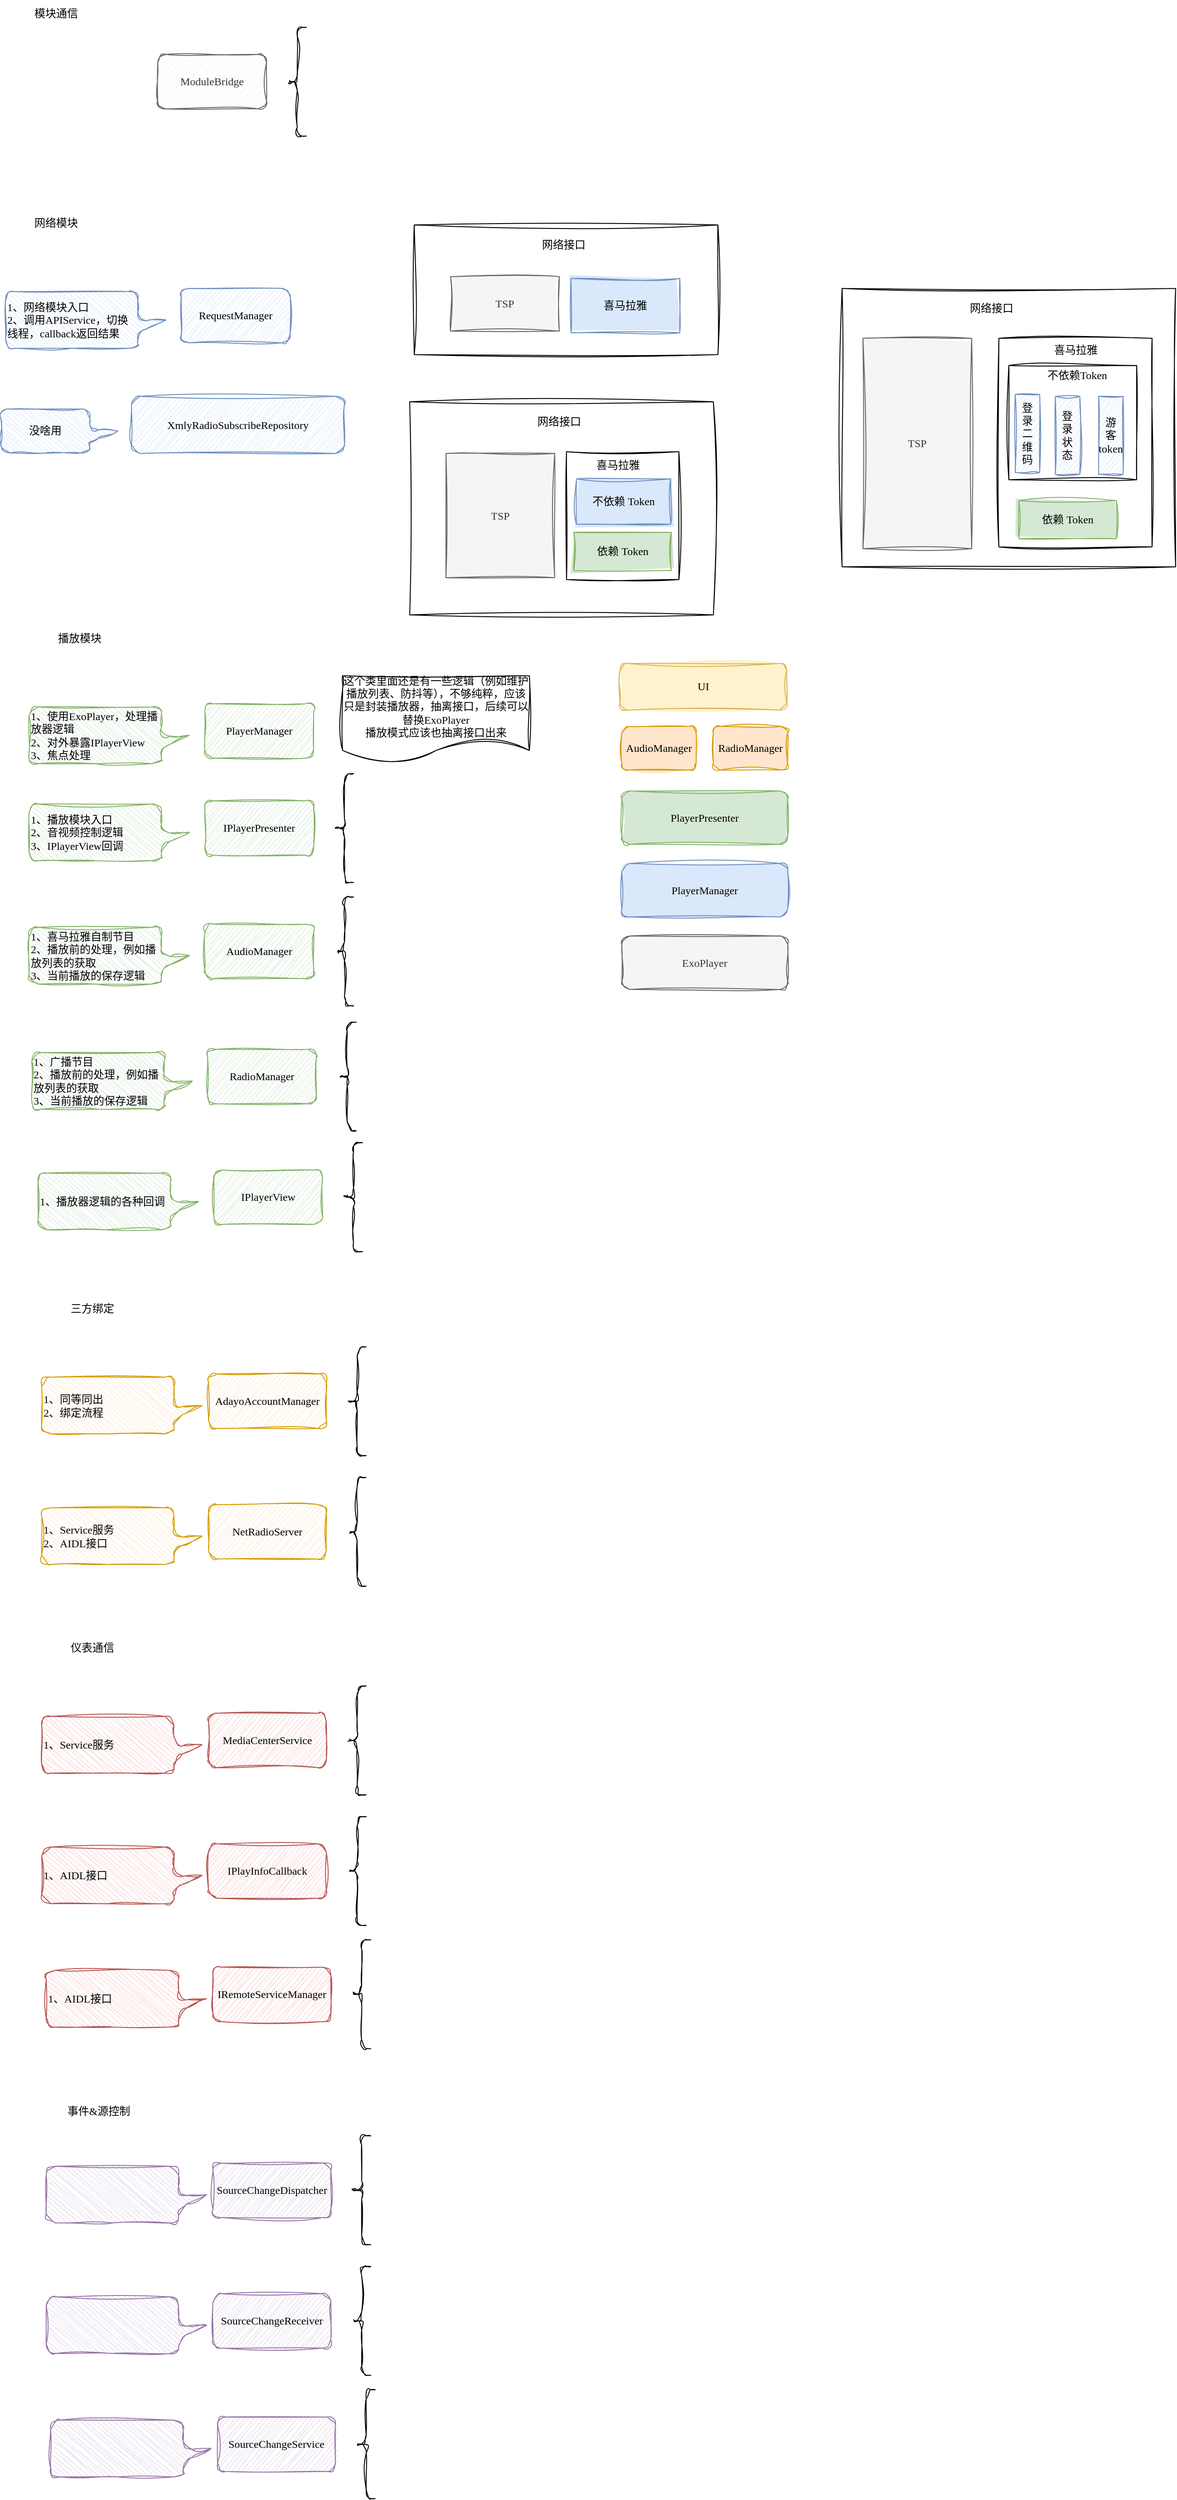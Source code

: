 <mxfile version="24.7.6">
  <diagram name="第 1 页" id="vZNRNvNg1LICzzsJC16B">
    <mxGraphModel dx="1450" dy="1026" grid="0" gridSize="10" guides="1" tooltips="1" connect="1" arrows="1" fold="1" page="0" pageScale="1" pageWidth="827" pageHeight="1169" math="0" shadow="0">
      <root>
        <mxCell id="0" />
        <mxCell id="1" parent="0" />
        <mxCell id="BzF6WY7H4D1moD96wcmC-8" value="" style="rounded=0;whiteSpace=wrap;html=1;sketch=1;jiggle=2;curveFitting=1;align=center;verticalAlign=middle;fontFamily=Comic Sans MS;fontSize=12;" vertex="1" parent="1">
          <mxGeometry x="381" y="33" width="335" height="143" as="geometry" />
        </mxCell>
        <mxCell id="rI_pii_pBIPFBuCm645B-1" value="ModuleBridge" style="rounded=1;whiteSpace=wrap;html=1;sketch=1;curveFitting=1;jiggle=2;fontFamily=Comic Sans MS;fillColor=#f5f5f5;strokeColor=#666666;fontColor=#333333;" parent="1" vertex="1">
          <mxGeometry x="98" y="-155" width="120" height="60" as="geometry" />
        </mxCell>
        <mxCell id="rI_pii_pBIPFBuCm645B-2" value="" style="shape=curlyBracket;whiteSpace=wrap;html=1;rounded=1;labelPosition=left;verticalLabelPosition=middle;align=right;verticalAlign=middle;sketch=1;jiggle=2;curveFitting=1;strokeColor=default;fontFamily=Comic Sans MS;fontSize=12;fontColor=default;fillColor=default;" parent="1" vertex="1">
          <mxGeometry x="242" y="-185" width="20" height="120" as="geometry" />
        </mxCell>
        <mxCell id="rI_pii_pBIPFBuCm645B-3" value="RequestManager" style="rounded=1;whiteSpace=wrap;html=1;sketch=1;curveFitting=1;jiggle=2;fontFamily=Comic Sans MS;fillColor=#dae8fc;strokeColor=#6c8ebf;" parent="1" vertex="1">
          <mxGeometry x="124" y="103" width="120" height="60" as="geometry" />
        </mxCell>
        <mxCell id="rI_pii_pBIPFBuCm645B-5" value="1、网络模块入口&lt;div&gt;2、调用APIService，切换线程，callback返回结果&lt;/div&gt;" style="shape=callout;whiteSpace=wrap;html=1;perimeter=calloutPerimeter;rounded=1;sketch=1;jiggle=2;curveFitting=1;strokeColor=#6c8ebf;align=left;verticalAlign=middle;fontFamily=Comic Sans MS;fontSize=12;fillColor=#dae8fc;flipV=0;flipH=0;direction=north;base=13;size=31;position=0.27;" parent="1" vertex="1">
          <mxGeometry x="-70" y="106.5" width="177" height="62.5" as="geometry" />
        </mxCell>
        <mxCell id="rI_pii_pBIPFBuCm645B-6" value="网络模块" style="text;html=1;align=center;verticalAlign=middle;whiteSpace=wrap;rounded=0;fontFamily=Comic Sans MS;fontSize=12;fontColor=default;" parent="1" vertex="1">
          <mxGeometry x="-44" y="16" width="60" height="30" as="geometry" />
        </mxCell>
        <mxCell id="rI_pii_pBIPFBuCm645B-7" value="XmlyRadioSubscribeRepository" style="rounded=1;whiteSpace=wrap;html=1;sketch=1;curveFitting=1;jiggle=2;fontFamily=Comic Sans MS;fillColor=#dae8fc;strokeColor=#6c8ebf;" parent="1" vertex="1">
          <mxGeometry x="69" y="222" width="235" height="63" as="geometry" />
        </mxCell>
        <mxCell id="rI_pii_pBIPFBuCm645B-8" value="没啥用" style="shape=callout;whiteSpace=wrap;html=1;perimeter=calloutPerimeter;rounded=1;sketch=1;jiggle=2;curveFitting=1;strokeColor=#6c8ebf;align=center;verticalAlign=middle;fontFamily=Comic Sans MS;fontSize=12;fillColor=#dae8fc;flipV=0;flipH=0;direction=north;base=13;size=31;position=0.27;" parent="1" vertex="1">
          <mxGeometry x="-75" y="236" width="129" height="48.5" as="geometry" />
        </mxCell>
        <mxCell id="rI_pii_pBIPFBuCm645B-10" value="PlayerManager" style="rounded=1;whiteSpace=wrap;html=1;sketch=1;curveFitting=1;jiggle=2;fontFamily=Comic Sans MS;fillColor=#d5e8d4;strokeColor=#82b366;" parent="1" vertex="1">
          <mxGeometry x="150" y="561" width="120" height="60" as="geometry" />
        </mxCell>
        <mxCell id="rI_pii_pBIPFBuCm645B-12" value="1、使用ExoPlayer，处理播放器逻辑&lt;div&gt;2、对外暴露IPlayerView&lt;/div&gt;&lt;div&gt;3、焦点处理&lt;/div&gt;" style="shape=callout;whiteSpace=wrap;html=1;perimeter=calloutPerimeter;rounded=1;sketch=1;jiggle=2;curveFitting=1;strokeColor=#82b366;align=left;verticalAlign=middle;fontFamily=Comic Sans MS;fontSize=12;fillColor=#d5e8d4;flipV=0;flipH=0;direction=north;base=13;size=31;position=0.27;" parent="1" vertex="1">
          <mxGeometry x="-44" y="564.5" width="177" height="62.5" as="geometry" />
        </mxCell>
        <mxCell id="rI_pii_pBIPFBuCm645B-13" value="播放模块" style="text;html=1;align=center;verticalAlign=middle;whiteSpace=wrap;rounded=0;fontFamily=Comic Sans MS;fontSize=12;fontColor=default;" parent="1" vertex="1">
          <mxGeometry x="-18" y="474" width="60" height="30" as="geometry" />
        </mxCell>
        <mxCell id="rI_pii_pBIPFBuCm645B-14" value="AudioManager" style="rounded=1;whiteSpace=wrap;html=1;sketch=1;curveFitting=1;jiggle=2;fontFamily=Comic Sans MS;fillColor=#d5e8d4;strokeColor=#82b366;" parent="1" vertex="1">
          <mxGeometry x="150" y="804" width="120" height="60" as="geometry" />
        </mxCell>
        <mxCell id="rI_pii_pBIPFBuCm645B-15" value="" style="shape=curlyBracket;whiteSpace=wrap;html=1;rounded=1;labelPosition=left;verticalLabelPosition=middle;align=right;verticalAlign=middle;sketch=1;jiggle=2;curveFitting=1;strokeColor=default;fontFamily=Comic Sans MS;fontSize=12;fontColor=default;fillColor=default;" parent="1" vertex="1">
          <mxGeometry x="294" y="774" width="20" height="120" as="geometry" />
        </mxCell>
        <mxCell id="rI_pii_pBIPFBuCm645B-16" value="1、喜马拉雅自制节目&lt;div&gt;2、播放前的处理，例如播放列表的获取&lt;div&gt;3、当前播放的保存逻辑&lt;/div&gt;&lt;/div&gt;" style="shape=callout;whiteSpace=wrap;html=1;perimeter=calloutPerimeter;rounded=1;sketch=1;jiggle=2;curveFitting=1;strokeColor=#82b366;align=left;verticalAlign=middle;fontFamily=Comic Sans MS;fontSize=12;fillColor=#d5e8d4;flipV=0;flipH=0;direction=north;base=13;size=31;position=0.27;" parent="1" vertex="1">
          <mxGeometry x="-44" y="807.5" width="177" height="62.5" as="geometry" />
        </mxCell>
        <mxCell id="rI_pii_pBIPFBuCm645B-18" value="IPlayerPresenter" style="rounded=1;whiteSpace=wrap;html=1;sketch=1;curveFitting=1;jiggle=2;fontFamily=Comic Sans MS;fillColor=#d5e8d4;strokeColor=#82b366;" parent="1" vertex="1">
          <mxGeometry x="150" y="668" width="120" height="60" as="geometry" />
        </mxCell>
        <mxCell id="rI_pii_pBIPFBuCm645B-19" value="" style="shape=curlyBracket;whiteSpace=wrap;html=1;rounded=1;labelPosition=left;verticalLabelPosition=middle;align=right;verticalAlign=middle;sketch=1;jiggle=2;curveFitting=1;strokeColor=default;fontFamily=Comic Sans MS;fontSize=12;fontColor=default;fillColor=default;" parent="1" vertex="1">
          <mxGeometry x="294" y="638" width="20" height="120" as="geometry" />
        </mxCell>
        <mxCell id="rI_pii_pBIPFBuCm645B-20" value="1、播放模块入口&lt;div&gt;2、音视频控制逻辑&lt;/div&gt;&lt;div&gt;3、&lt;span style=&quot;background-color: initial;&quot;&gt;IPlayerView回调&lt;/span&gt;&lt;/div&gt;" style="shape=callout;whiteSpace=wrap;html=1;perimeter=calloutPerimeter;rounded=1;sketch=1;jiggle=2;curveFitting=1;strokeColor=#82b366;align=left;verticalAlign=middle;fontFamily=Comic Sans MS;fontSize=12;fillColor=#d5e8d4;flipV=0;flipH=0;direction=north;base=13;size=31;position=0.27;" parent="1" vertex="1">
          <mxGeometry x="-44" y="671.5" width="177" height="62.5" as="geometry" />
        </mxCell>
        <mxCell id="rI_pii_pBIPFBuCm645B-21" value="AdayoAccountManager" style="rounded=1;whiteSpace=wrap;html=1;sketch=1;curveFitting=1;jiggle=2;fontFamily=Comic Sans MS;fillColor=#ffe6cc;strokeColor=#d79b00;" parent="1" vertex="1">
          <mxGeometry x="154" y="1300" width="130" height="60" as="geometry" />
        </mxCell>
        <mxCell id="rI_pii_pBIPFBuCm645B-22" value="" style="shape=curlyBracket;whiteSpace=wrap;html=1;rounded=1;labelPosition=left;verticalLabelPosition=middle;align=right;verticalAlign=middle;sketch=1;jiggle=2;curveFitting=1;strokeColor=default;fontFamily=Comic Sans MS;fontSize=12;fontColor=default;fillColor=default;" parent="1" vertex="1">
          <mxGeometry x="308" y="1270" width="20" height="120" as="geometry" />
        </mxCell>
        <mxCell id="rI_pii_pBIPFBuCm645B-23" value="1、同等同出&lt;br&gt;2、绑定流程" style="shape=callout;whiteSpace=wrap;html=1;perimeter=calloutPerimeter;rounded=1;sketch=1;jiggle=2;curveFitting=1;strokeColor=#d79b00;align=left;verticalAlign=middle;fontFamily=Comic Sans MS;fontSize=12;fillColor=#ffe6cc;flipV=0;flipH=0;direction=north;base=13;size=31;position=0.27;" parent="1" vertex="1">
          <mxGeometry x="-30" y="1303.5" width="177" height="62.5" as="geometry" />
        </mxCell>
        <mxCell id="rI_pii_pBIPFBuCm645B-24" value="三方绑定" style="text;html=1;align=center;verticalAlign=middle;whiteSpace=wrap;rounded=0;fontFamily=Comic Sans MS;fontSize=12;fontColor=default;" parent="1" vertex="1">
          <mxGeometry x="-4" y="1213" width="60" height="30" as="geometry" />
        </mxCell>
        <mxCell id="rI_pii_pBIPFBuCm645B-25" value="NetRadioServer" style="rounded=1;whiteSpace=wrap;html=1;sketch=1;curveFitting=1;jiggle=2;fontFamily=Comic Sans MS;fillColor=#ffe6cc;strokeColor=#d79b00;" parent="1" vertex="1">
          <mxGeometry x="154" y="1444" width="130" height="60" as="geometry" />
        </mxCell>
        <mxCell id="rI_pii_pBIPFBuCm645B-26" value="" style="shape=curlyBracket;whiteSpace=wrap;html=1;rounded=1;labelPosition=left;verticalLabelPosition=middle;align=right;verticalAlign=middle;sketch=1;jiggle=2;curveFitting=1;strokeColor=default;fontFamily=Comic Sans MS;fontSize=12;fontColor=default;fillColor=default;" parent="1" vertex="1">
          <mxGeometry x="308" y="1414" width="20" height="120" as="geometry" />
        </mxCell>
        <mxCell id="rI_pii_pBIPFBuCm645B-27" value="1、Service服务&lt;div&gt;2、AIDL接口&lt;/div&gt;" style="shape=callout;whiteSpace=wrap;html=1;perimeter=calloutPerimeter;rounded=1;sketch=1;jiggle=2;curveFitting=1;strokeColor=#d79b00;align=left;verticalAlign=middle;fontFamily=Comic Sans MS;fontSize=12;fillColor=#ffe6cc;flipV=0;flipH=0;direction=north;base=13;size=31;position=0.27;" parent="1" vertex="1">
          <mxGeometry x="-30" y="1447.5" width="177" height="62.5" as="geometry" />
        </mxCell>
        <mxCell id="rI_pii_pBIPFBuCm645B-29" value="这个类里面还是有一些逻辑（例如维护播放列表、防抖等），不够纯粹，应该只是封装播放器，抽离接口，后续可以替换ExoPlayer&lt;div&gt;播放模式应该也抽离接口出来&lt;/div&gt;" style="shape=document;whiteSpace=wrap;html=1;boundedLbl=1;rounded=1;sketch=1;jiggle=2;curveFitting=1;strokeColor=default;align=center;verticalAlign=middle;fontFamily=Comic Sans MS;fontSize=12;fontColor=default;fillColor=default;" parent="1" vertex="1">
          <mxGeometry x="302" y="530" width="206" height="97" as="geometry" />
        </mxCell>
        <mxCell id="rI_pii_pBIPFBuCm645B-30" value="RadioManager" style="rounded=1;whiteSpace=wrap;html=1;sketch=1;curveFitting=1;jiggle=2;fontFamily=Comic Sans MS;fillColor=#d5e8d4;strokeColor=#82b366;" parent="1" vertex="1">
          <mxGeometry x="153" y="942" width="120" height="60" as="geometry" />
        </mxCell>
        <mxCell id="rI_pii_pBIPFBuCm645B-31" value="" style="shape=curlyBracket;whiteSpace=wrap;html=1;rounded=1;labelPosition=left;verticalLabelPosition=middle;align=right;verticalAlign=middle;sketch=1;jiggle=2;curveFitting=1;strokeColor=default;fontFamily=Comic Sans MS;fontSize=12;fontColor=default;fillColor=default;" parent="1" vertex="1">
          <mxGeometry x="297" y="912" width="20" height="120" as="geometry" />
        </mxCell>
        <mxCell id="rI_pii_pBIPFBuCm645B-32" value="1、广播节目&lt;div&gt;2、&lt;span style=&quot;background-color: initial;&quot;&gt;播放前的处理，例如播放列表的获取&lt;/span&gt;&lt;/div&gt;&lt;div&gt;3、当前播放的保存逻辑&lt;/div&gt;" style="shape=callout;whiteSpace=wrap;html=1;perimeter=calloutPerimeter;rounded=1;sketch=1;jiggle=2;curveFitting=1;strokeColor=#82b366;align=left;verticalAlign=middle;fontFamily=Comic Sans MS;fontSize=12;fillColor=#d5e8d4;flipV=0;flipH=0;direction=north;base=13;size=31;position=0.27;" parent="1" vertex="1">
          <mxGeometry x="-41" y="945.5" width="177" height="62.5" as="geometry" />
        </mxCell>
        <mxCell id="aCMh7m9hiYbjE-_qJLpg-1" value="IPlayerView" style="rounded=1;whiteSpace=wrap;html=1;sketch=1;curveFitting=1;jiggle=2;fontFamily=Comic Sans MS;fillColor=#d5e8d4;strokeColor=#82b366;" parent="1" vertex="1">
          <mxGeometry x="160" y="1075" width="120" height="60" as="geometry" />
        </mxCell>
        <mxCell id="aCMh7m9hiYbjE-_qJLpg-2" value="" style="shape=curlyBracket;whiteSpace=wrap;html=1;rounded=1;labelPosition=left;verticalLabelPosition=middle;align=right;verticalAlign=middle;sketch=1;jiggle=2;curveFitting=1;strokeColor=default;fontFamily=Comic Sans MS;fontSize=12;fontColor=default;fillColor=default;" parent="1" vertex="1">
          <mxGeometry x="304" y="1045" width="20" height="120" as="geometry" />
        </mxCell>
        <mxCell id="aCMh7m9hiYbjE-_qJLpg-3" value="1、播放器逻辑的各种回调" style="shape=callout;whiteSpace=wrap;html=1;perimeter=calloutPerimeter;rounded=1;sketch=1;jiggle=2;curveFitting=1;strokeColor=#82b366;align=left;verticalAlign=middle;fontFamily=Comic Sans MS;fontSize=12;fillColor=#d5e8d4;flipV=0;flipH=0;direction=north;base=13;size=31;position=0.27;" parent="1" vertex="1">
          <mxGeometry x="-34" y="1078.5" width="177" height="62.5" as="geometry" />
        </mxCell>
        <mxCell id="aCMh7m9hiYbjE-_qJLpg-4" value="模块通信" style="text;html=1;align=center;verticalAlign=middle;whiteSpace=wrap;rounded=0;fontFamily=Comic Sans MS;fontSize=12;fontColor=default;" parent="1" vertex="1">
          <mxGeometry x="-44" y="-215" width="60" height="30" as="geometry" />
        </mxCell>
        <mxCell id="aCMh7m9hiYbjE-_qJLpg-6" value="ExoPlayer" style="rounded=1;whiteSpace=wrap;html=1;sketch=1;jiggle=2;curveFitting=1;strokeColor=#666666;align=center;verticalAlign=middle;fontFamily=Comic Sans MS;fontSize=12;fontColor=#333333;fillColor=#f5f5f5;fillStyle=solid;" parent="1" vertex="1">
          <mxGeometry x="610" y="817" width="183" height="59" as="geometry" />
        </mxCell>
        <mxCell id="aCMh7m9hiYbjE-_qJLpg-7" value="PlayerManager" style="rounded=1;whiteSpace=wrap;html=1;sketch=1;jiggle=2;curveFitting=1;strokeColor=#6c8ebf;align=center;verticalAlign=middle;fontFamily=Comic Sans MS;fontSize=12;fillColor=#dae8fc;fillStyle=solid;" parent="1" vertex="1">
          <mxGeometry x="610" y="737" width="183" height="59" as="geometry" />
        </mxCell>
        <mxCell id="aCMh7m9hiYbjE-_qJLpg-8" value="PlayerPresenter" style="rounded=1;whiteSpace=wrap;html=1;sketch=1;jiggle=2;curveFitting=1;strokeColor=#82b366;align=center;verticalAlign=middle;fontFamily=Comic Sans MS;fontSize=12;fontColor=default;fillColor=#d5e8d4;fillStyle=solid;" parent="1" vertex="1">
          <mxGeometry x="610" y="657" width="183" height="59" as="geometry" />
        </mxCell>
        <mxCell id="aCMh7m9hiYbjE-_qJLpg-12" value="AudioManager" style="rounded=1;whiteSpace=wrap;html=1;sketch=1;jiggle=2;curveFitting=1;strokeColor=#d79b00;align=center;verticalAlign=middle;fontFamily=Comic Sans MS;fontSize=12;fillColor=#ffe6cc;fillStyle=solid;" parent="1" vertex="1">
          <mxGeometry x="610" y="586" width="82" height="48" as="geometry" />
        </mxCell>
        <mxCell id="aCMh7m9hiYbjE-_qJLpg-13" value="RadioManager" style="rounded=1;whiteSpace=wrap;html=1;sketch=1;jiggle=2;curveFitting=1;strokeColor=#d79b00;align=center;verticalAlign=middle;fontFamily=Comic Sans MS;fontSize=12;fillColor=#ffe6cc;fillStyle=solid;" parent="1" vertex="1">
          <mxGeometry x="711" y="586" width="82" height="48" as="geometry" />
        </mxCell>
        <mxCell id="aCMh7m9hiYbjE-_qJLpg-14" value="UI" style="rounded=1;whiteSpace=wrap;html=1;sketch=1;jiggle=2;curveFitting=1;strokeColor=#d6b656;align=center;verticalAlign=middle;fontFamily=Comic Sans MS;fontSize=12;fillColor=#fff2cc;fillStyle=solid;" parent="1" vertex="1">
          <mxGeometry x="608" y="516.5" width="184" height="51.5" as="geometry" />
        </mxCell>
        <mxCell id="aCMh7m9hiYbjE-_qJLpg-15" value="MediaCenterService" style="rounded=1;whiteSpace=wrap;html=1;sketch=1;curveFitting=1;jiggle=2;fontFamily=Comic Sans MS;fillColor=#f8cecc;strokeColor=#b85450;" parent="1" vertex="1">
          <mxGeometry x="154" y="1674" width="130" height="60" as="geometry" />
        </mxCell>
        <mxCell id="aCMh7m9hiYbjE-_qJLpg-16" value="" style="shape=curlyBracket;whiteSpace=wrap;html=1;rounded=1;labelPosition=left;verticalLabelPosition=middle;align=right;verticalAlign=middle;sketch=1;jiggle=2;curveFitting=1;strokeColor=default;fontFamily=Comic Sans MS;fontSize=12;fontColor=default;fillColor=default;" parent="1" vertex="1">
          <mxGeometry x="308" y="1644" width="20" height="120" as="geometry" />
        </mxCell>
        <mxCell id="aCMh7m9hiYbjE-_qJLpg-17" value="1、Service服务" style="shape=callout;whiteSpace=wrap;html=1;perimeter=calloutPerimeter;rounded=1;sketch=1;jiggle=2;curveFitting=1;strokeColor=#b85450;align=left;verticalAlign=middle;fontFamily=Comic Sans MS;fontSize=12;fillColor=#f8cecc;flipV=0;flipH=0;direction=north;base=13;size=31;position=0.27;" parent="1" vertex="1">
          <mxGeometry x="-30" y="1677.5" width="177" height="62.5" as="geometry" />
        </mxCell>
        <mxCell id="aCMh7m9hiYbjE-_qJLpg-18" value="仪表通信" style="text;html=1;align=center;verticalAlign=middle;whiteSpace=wrap;rounded=0;fontFamily=Comic Sans MS;fontSize=12;fontColor=default;" parent="1" vertex="1">
          <mxGeometry x="-4" y="1587" width="60" height="30" as="geometry" />
        </mxCell>
        <mxCell id="aCMh7m9hiYbjE-_qJLpg-19" value="IPlayInfoCallback" style="rounded=1;whiteSpace=wrap;html=1;sketch=1;curveFitting=1;jiggle=2;fontFamily=Comic Sans MS;fillColor=#f8cecc;strokeColor=#b85450;" parent="1" vertex="1">
          <mxGeometry x="154" y="1818" width="130" height="60" as="geometry" />
        </mxCell>
        <mxCell id="aCMh7m9hiYbjE-_qJLpg-20" value="" style="shape=curlyBracket;whiteSpace=wrap;html=1;rounded=1;labelPosition=left;verticalLabelPosition=middle;align=right;verticalAlign=middle;sketch=1;jiggle=2;curveFitting=1;strokeColor=default;fontFamily=Comic Sans MS;fontSize=12;fontColor=default;fillColor=default;" parent="1" vertex="1">
          <mxGeometry x="308" y="1788" width="20" height="120" as="geometry" />
        </mxCell>
        <mxCell id="aCMh7m9hiYbjE-_qJLpg-21" value="1、&lt;span style=&quot;background-color: initial;&quot;&gt;AIDL接口&lt;/span&gt;" style="shape=callout;whiteSpace=wrap;html=1;perimeter=calloutPerimeter;rounded=1;sketch=1;jiggle=2;curveFitting=1;strokeColor=#b85450;align=left;verticalAlign=middle;fontFamily=Comic Sans MS;fontSize=12;fillColor=#f8cecc;flipV=0;flipH=0;direction=north;base=13;size=31;position=0.27;" parent="1" vertex="1">
          <mxGeometry x="-30" y="1821.5" width="177" height="62.5" as="geometry" />
        </mxCell>
        <mxCell id="aCMh7m9hiYbjE-_qJLpg-22" value="IRemoteServiceManager" style="rounded=1;whiteSpace=wrap;html=1;sketch=1;curveFitting=1;jiggle=2;fontFamily=Comic Sans MS;fillColor=#f8cecc;strokeColor=#b85450;" parent="1" vertex="1">
          <mxGeometry x="159" y="1954" width="130" height="60" as="geometry" />
        </mxCell>
        <mxCell id="aCMh7m9hiYbjE-_qJLpg-23" value="" style="shape=curlyBracket;whiteSpace=wrap;html=1;rounded=1;labelPosition=left;verticalLabelPosition=middle;align=right;verticalAlign=middle;sketch=1;jiggle=2;curveFitting=1;strokeColor=default;fontFamily=Comic Sans MS;fontSize=12;fontColor=default;fillColor=default;" parent="1" vertex="1">
          <mxGeometry x="313" y="1924" width="20" height="120" as="geometry" />
        </mxCell>
        <mxCell id="aCMh7m9hiYbjE-_qJLpg-24" value="1、&lt;span style=&quot;background-color: initial;&quot;&gt;AIDL接口&lt;/span&gt;" style="shape=callout;whiteSpace=wrap;html=1;perimeter=calloutPerimeter;rounded=1;sketch=1;jiggle=2;curveFitting=1;strokeColor=#b85450;align=left;verticalAlign=middle;fontFamily=Comic Sans MS;fontSize=12;fillColor=#f8cecc;flipV=0;flipH=0;direction=north;base=13;size=31;position=0.27;" parent="1" vertex="1">
          <mxGeometry x="-25" y="1957.5" width="177" height="62.5" as="geometry" />
        </mxCell>
        <mxCell id="aCMh7m9hiYbjE-_qJLpg-25" value="SourceChangeDispatcher" style="rounded=1;whiteSpace=wrap;html=1;sketch=1;curveFitting=1;jiggle=2;fontFamily=Comic Sans MS;fillColor=#e1d5e7;strokeColor=#9673a6;" parent="1" vertex="1">
          <mxGeometry x="159" y="2170" width="130" height="60" as="geometry" />
        </mxCell>
        <mxCell id="aCMh7m9hiYbjE-_qJLpg-26" value="" style="shape=curlyBracket;whiteSpace=wrap;html=1;rounded=1;labelPosition=left;verticalLabelPosition=middle;align=right;verticalAlign=middle;sketch=1;jiggle=2;curveFitting=1;strokeColor=default;fontFamily=Comic Sans MS;fontSize=12;fontColor=default;fillColor=default;" parent="1" vertex="1">
          <mxGeometry x="313" y="2140" width="20" height="120" as="geometry" />
        </mxCell>
        <mxCell id="aCMh7m9hiYbjE-_qJLpg-27" value="" style="shape=callout;whiteSpace=wrap;html=1;perimeter=calloutPerimeter;rounded=1;sketch=1;jiggle=2;curveFitting=1;strokeColor=#9673a6;align=left;verticalAlign=middle;fontFamily=Comic Sans MS;fontSize=12;fillColor=#e1d5e7;flipV=0;flipH=0;direction=north;base=13;size=31;position=0.27;" parent="1" vertex="1">
          <mxGeometry x="-25" y="2173.5" width="177" height="62.5" as="geometry" />
        </mxCell>
        <mxCell id="aCMh7m9hiYbjE-_qJLpg-28" value="事件&amp;amp;源控制" style="text;html=1;align=center;verticalAlign=middle;whiteSpace=wrap;rounded=0;fontFamily=Comic Sans MS;fontSize=12;fontColor=default;" parent="1" vertex="1">
          <mxGeometry x="-4" y="2098" width="74" height="30" as="geometry" />
        </mxCell>
        <mxCell id="aCMh7m9hiYbjE-_qJLpg-29" value="SourceChangeReceiver" style="rounded=1;whiteSpace=wrap;html=1;sketch=1;curveFitting=1;jiggle=2;fontFamily=Comic Sans MS;fillColor=#e1d5e7;strokeColor=#9673a6;" parent="1" vertex="1">
          <mxGeometry x="159" y="2314" width="130" height="60" as="geometry" />
        </mxCell>
        <mxCell id="aCMh7m9hiYbjE-_qJLpg-30" value="" style="shape=curlyBracket;whiteSpace=wrap;html=1;rounded=1;labelPosition=left;verticalLabelPosition=middle;align=right;verticalAlign=middle;sketch=1;jiggle=2;curveFitting=1;strokeColor=default;fontFamily=Comic Sans MS;fontSize=12;fontColor=default;fillColor=default;" parent="1" vertex="1">
          <mxGeometry x="313" y="2284" width="20" height="120" as="geometry" />
        </mxCell>
        <mxCell id="aCMh7m9hiYbjE-_qJLpg-31" value="" style="shape=callout;whiteSpace=wrap;html=1;perimeter=calloutPerimeter;rounded=1;sketch=1;jiggle=2;curveFitting=1;strokeColor=#9673a6;align=left;verticalAlign=middle;fontFamily=Comic Sans MS;fontSize=12;fillColor=#e1d5e7;flipV=0;flipH=0;direction=north;base=13;size=31;position=0.27;" parent="1" vertex="1">
          <mxGeometry x="-25" y="2317.5" width="177" height="62.5" as="geometry" />
        </mxCell>
        <mxCell id="aCMh7m9hiYbjE-_qJLpg-32" value="SourceChangeService" style="rounded=1;whiteSpace=wrap;html=1;sketch=1;curveFitting=1;jiggle=2;fontFamily=Comic Sans MS;fillColor=#e1d5e7;strokeColor=#9673a6;" parent="1" vertex="1">
          <mxGeometry x="164" y="2450" width="130" height="60" as="geometry" />
        </mxCell>
        <mxCell id="aCMh7m9hiYbjE-_qJLpg-33" value="" style="shape=curlyBracket;whiteSpace=wrap;html=1;rounded=1;labelPosition=left;verticalLabelPosition=middle;align=right;verticalAlign=middle;sketch=1;jiggle=2;curveFitting=1;strokeColor=default;fontFamily=Comic Sans MS;fontSize=12;fontColor=default;fillColor=default;" parent="1" vertex="1">
          <mxGeometry x="318" y="2420" width="20" height="120" as="geometry" />
        </mxCell>
        <mxCell id="aCMh7m9hiYbjE-_qJLpg-34" value="" style="shape=callout;whiteSpace=wrap;html=1;perimeter=calloutPerimeter;rounded=1;sketch=1;jiggle=2;curveFitting=1;strokeColor=#9673a6;align=left;verticalAlign=middle;fontFamily=Comic Sans MS;fontSize=12;fillColor=#e1d5e7;flipV=0;flipH=0;direction=north;base=13;size=31;position=0.27;" parent="1" vertex="1">
          <mxGeometry x="-20" y="2453.5" width="177" height="62.5" as="geometry" />
        </mxCell>
        <mxCell id="BzF6WY7H4D1moD96wcmC-2" value="TSP" style="rounded=0;whiteSpace=wrap;html=1;sketch=1;jiggle=2;curveFitting=1;strokeColor=#666666;align=center;verticalAlign=middle;fontFamily=Comic Sans MS;fontSize=12;fontColor=#333333;fillColor=#f5f5f5;fillStyle=solid;" vertex="1" parent="1">
          <mxGeometry x="421" y="90" width="120" height="60" as="geometry" />
        </mxCell>
        <mxCell id="BzF6WY7H4D1moD96wcmC-3" value="喜马拉雅" style="rounded=0;whiteSpace=wrap;html=1;sketch=1;jiggle=2;curveFitting=1;strokeColor=#6c8ebf;align=center;verticalAlign=middle;fontFamily=Comic Sans MS;fontSize=12;fontColor=default;fillColor=#dae8fc;fillStyle=solid;" vertex="1" parent="1">
          <mxGeometry x="554" y="92" width="120" height="60" as="geometry" />
        </mxCell>
        <mxCell id="BzF6WY7H4D1moD96wcmC-9" value="网络接口" style="text;html=1;align=center;verticalAlign=middle;whiteSpace=wrap;rounded=0;fontFamily=Comic Sans MS;fontSize=12;fontColor=default;" vertex="1" parent="1">
          <mxGeometry x="516" y="40" width="60" height="30" as="geometry" />
        </mxCell>
        <mxCell id="BzF6WY7H4D1moD96wcmC-10" value="" style="rounded=0;whiteSpace=wrap;html=1;sketch=1;jiggle=2;curveFitting=1;align=center;verticalAlign=middle;fontFamily=Comic Sans MS;fontSize=12;" vertex="1" parent="1">
          <mxGeometry x="376" y="228" width="335" height="235" as="geometry" />
        </mxCell>
        <mxCell id="BzF6WY7H4D1moD96wcmC-11" value="TSP" style="rounded=0;whiteSpace=wrap;html=1;sketch=1;jiggle=2;curveFitting=1;strokeColor=#666666;align=center;verticalAlign=middle;fontFamily=Comic Sans MS;fontSize=12;fontColor=#333333;fillColor=#f5f5f5;fillStyle=solid;" vertex="1" parent="1">
          <mxGeometry x="416" y="285" width="120" height="137" as="geometry" />
        </mxCell>
        <mxCell id="BzF6WY7H4D1moD96wcmC-17" value="" style="rounded=0;whiteSpace=wrap;html=1;sketch=1;jiggle=2;curveFitting=1;align=center;verticalAlign=middle;fontFamily=Comic Sans MS;fontSize=12;" vertex="1" parent="1">
          <mxGeometry x="549" y="283" width="124" height="141" as="geometry" />
        </mxCell>
        <mxCell id="BzF6WY7H4D1moD96wcmC-12" value="不依赖 Token" style="rounded=0;whiteSpace=wrap;html=1;sketch=1;jiggle=2;curveFitting=1;strokeColor=#6c8ebf;align=center;verticalAlign=middle;fontFamily=Comic Sans MS;fontSize=12;fontColor=default;fillColor=#dae8fc;fillStyle=solid;" vertex="1" parent="1">
          <mxGeometry x="560" y="313" width="104" height="50" as="geometry" />
        </mxCell>
        <mxCell id="BzF6WY7H4D1moD96wcmC-13" value="网络接口" style="text;html=1;align=center;verticalAlign=middle;whiteSpace=wrap;rounded=0;fontFamily=Comic Sans MS;fontSize=12;fontColor=default;" vertex="1" parent="1">
          <mxGeometry x="511" y="235" width="60" height="30" as="geometry" />
        </mxCell>
        <mxCell id="BzF6WY7H4D1moD96wcmC-14" value="依赖 Token" style="rounded=0;whiteSpace=wrap;html=1;sketch=1;jiggle=2;curveFitting=1;strokeColor=#82b366;align=center;verticalAlign=middle;fontFamily=Comic Sans MS;fontSize=12;fillColor=#d5e8d4;fillStyle=solid;" vertex="1" parent="1">
          <mxGeometry x="557" y="372" width="107.5" height="42" as="geometry" />
        </mxCell>
        <mxCell id="BzF6WY7H4D1moD96wcmC-18" value="喜马拉雅" style="text;html=1;align=center;verticalAlign=middle;whiteSpace=wrap;rounded=0;fontFamily=Comic Sans MS;fontSize=12;fontColor=default;" vertex="1" parent="1">
          <mxGeometry x="576" y="283" width="60" height="30" as="geometry" />
        </mxCell>
        <mxCell id="BzF6WY7H4D1moD96wcmC-26" value="" style="rounded=0;whiteSpace=wrap;html=1;sketch=1;jiggle=2;curveFitting=1;align=center;verticalAlign=middle;fontFamily=Comic Sans MS;fontSize=12;" vertex="1" parent="1">
          <mxGeometry x="853" y="103" width="368" height="307" as="geometry" />
        </mxCell>
        <mxCell id="BzF6WY7H4D1moD96wcmC-27" value="TSP" style="rounded=0;whiteSpace=wrap;html=1;sketch=1;jiggle=2;curveFitting=1;strokeColor=#666666;align=center;verticalAlign=middle;fontFamily=Comic Sans MS;fontSize=12;fontColor=#333333;fillColor=#f5f5f5;fillStyle=solid;" vertex="1" parent="1">
          <mxGeometry x="876" y="158" width="120" height="232" as="geometry" />
        </mxCell>
        <mxCell id="BzF6WY7H4D1moD96wcmC-28" value="" style="rounded=0;whiteSpace=wrap;html=1;sketch=1;jiggle=2;curveFitting=1;align=center;verticalAlign=middle;fontFamily=Comic Sans MS;fontSize=12;" vertex="1" parent="1">
          <mxGeometry x="1026" y="158" width="169" height="230" as="geometry" />
        </mxCell>
        <mxCell id="BzF6WY7H4D1moD96wcmC-29" value="" style="rounded=0;whiteSpace=wrap;html=1;sketch=1;jiggle=2;curveFitting=1;align=center;verticalAlign=middle;fontFamily=Comic Sans MS;fontSize=12;fillStyle=solid;" vertex="1" parent="1">
          <mxGeometry x="1037" y="188" width="141" height="126" as="geometry" />
        </mxCell>
        <mxCell id="BzF6WY7H4D1moD96wcmC-30" value="网络接口" style="text;html=1;align=center;verticalAlign=middle;whiteSpace=wrap;rounded=0;fontFamily=Comic Sans MS;fontSize=12;fontColor=default;" vertex="1" parent="1">
          <mxGeometry x="988" y="110" width="60" height="30" as="geometry" />
        </mxCell>
        <mxCell id="BzF6WY7H4D1moD96wcmC-31" value="依赖 Token" style="rounded=0;whiteSpace=wrap;html=1;sketch=1;jiggle=2;curveFitting=1;strokeColor=#82b366;align=center;verticalAlign=middle;fontFamily=Comic Sans MS;fontSize=12;fillColor=#d5e8d4;fillStyle=solid;" vertex="1" parent="1">
          <mxGeometry x="1048" y="337" width="107.5" height="42" as="geometry" />
        </mxCell>
        <mxCell id="BzF6WY7H4D1moD96wcmC-32" value="喜马拉雅" style="text;html=1;align=center;verticalAlign=middle;whiteSpace=wrap;rounded=0;fontFamily=Comic Sans MS;fontSize=12;fontColor=default;" vertex="1" parent="1">
          <mxGeometry x="1080.5" y="156" width="60" height="30" as="geometry" />
        </mxCell>
        <mxCell id="BzF6WY7H4D1moD96wcmC-33" value="不依赖Token" style="text;html=1;align=center;verticalAlign=middle;whiteSpace=wrap;rounded=0;fontFamily=Comic Sans MS;fontSize=12;fontColor=default;" vertex="1" parent="1">
          <mxGeometry x="1074" y="184" width="77" height="30" as="geometry" />
        </mxCell>
        <mxCell id="BzF6WY7H4D1moD96wcmC-34" value="登&lt;div&gt;录&lt;/div&gt;&lt;div&gt;二&lt;/div&gt;&lt;div&gt;维&lt;/div&gt;&lt;div&gt;码&lt;/div&gt;" style="rounded=0;whiteSpace=wrap;html=1;sketch=1;jiggle=2;curveFitting=1;strokeColor=#6c8ebf;align=center;verticalAlign=middle;fontFamily=Comic Sans MS;fontSize=12;fontColor=default;fillColor=#dae8fc;" vertex="1" parent="1">
          <mxGeometry x="1044" y="220" width="27" height="86" as="geometry" />
        </mxCell>
        <mxCell id="BzF6WY7H4D1moD96wcmC-36" value="登&lt;div&gt;录&lt;/div&gt;&lt;div&gt;状&lt;/div&gt;&lt;div&gt;态&lt;/div&gt;" style="rounded=0;whiteSpace=wrap;html=1;sketch=1;jiggle=2;curveFitting=1;strokeColor=#6c8ebf;align=center;verticalAlign=middle;fontFamily=Comic Sans MS;fontSize=12;fontColor=default;fillColor=#dae8fc;" vertex="1" parent="1">
          <mxGeometry x="1088.25" y="222" width="27" height="86" as="geometry" />
        </mxCell>
        <mxCell id="BzF6WY7H4D1moD96wcmC-37" value="游&lt;div&gt;客token&lt;/div&gt;" style="rounded=0;whiteSpace=wrap;html=1;sketch=1;jiggle=2;curveFitting=1;strokeColor=#6c8ebf;align=center;verticalAlign=middle;fontFamily=Comic Sans MS;fontSize=12;fontColor=default;fillColor=#dae8fc;" vertex="1" parent="1">
          <mxGeometry x="1136" y="222" width="27" height="86" as="geometry" />
        </mxCell>
      </root>
    </mxGraphModel>
  </diagram>
</mxfile>
